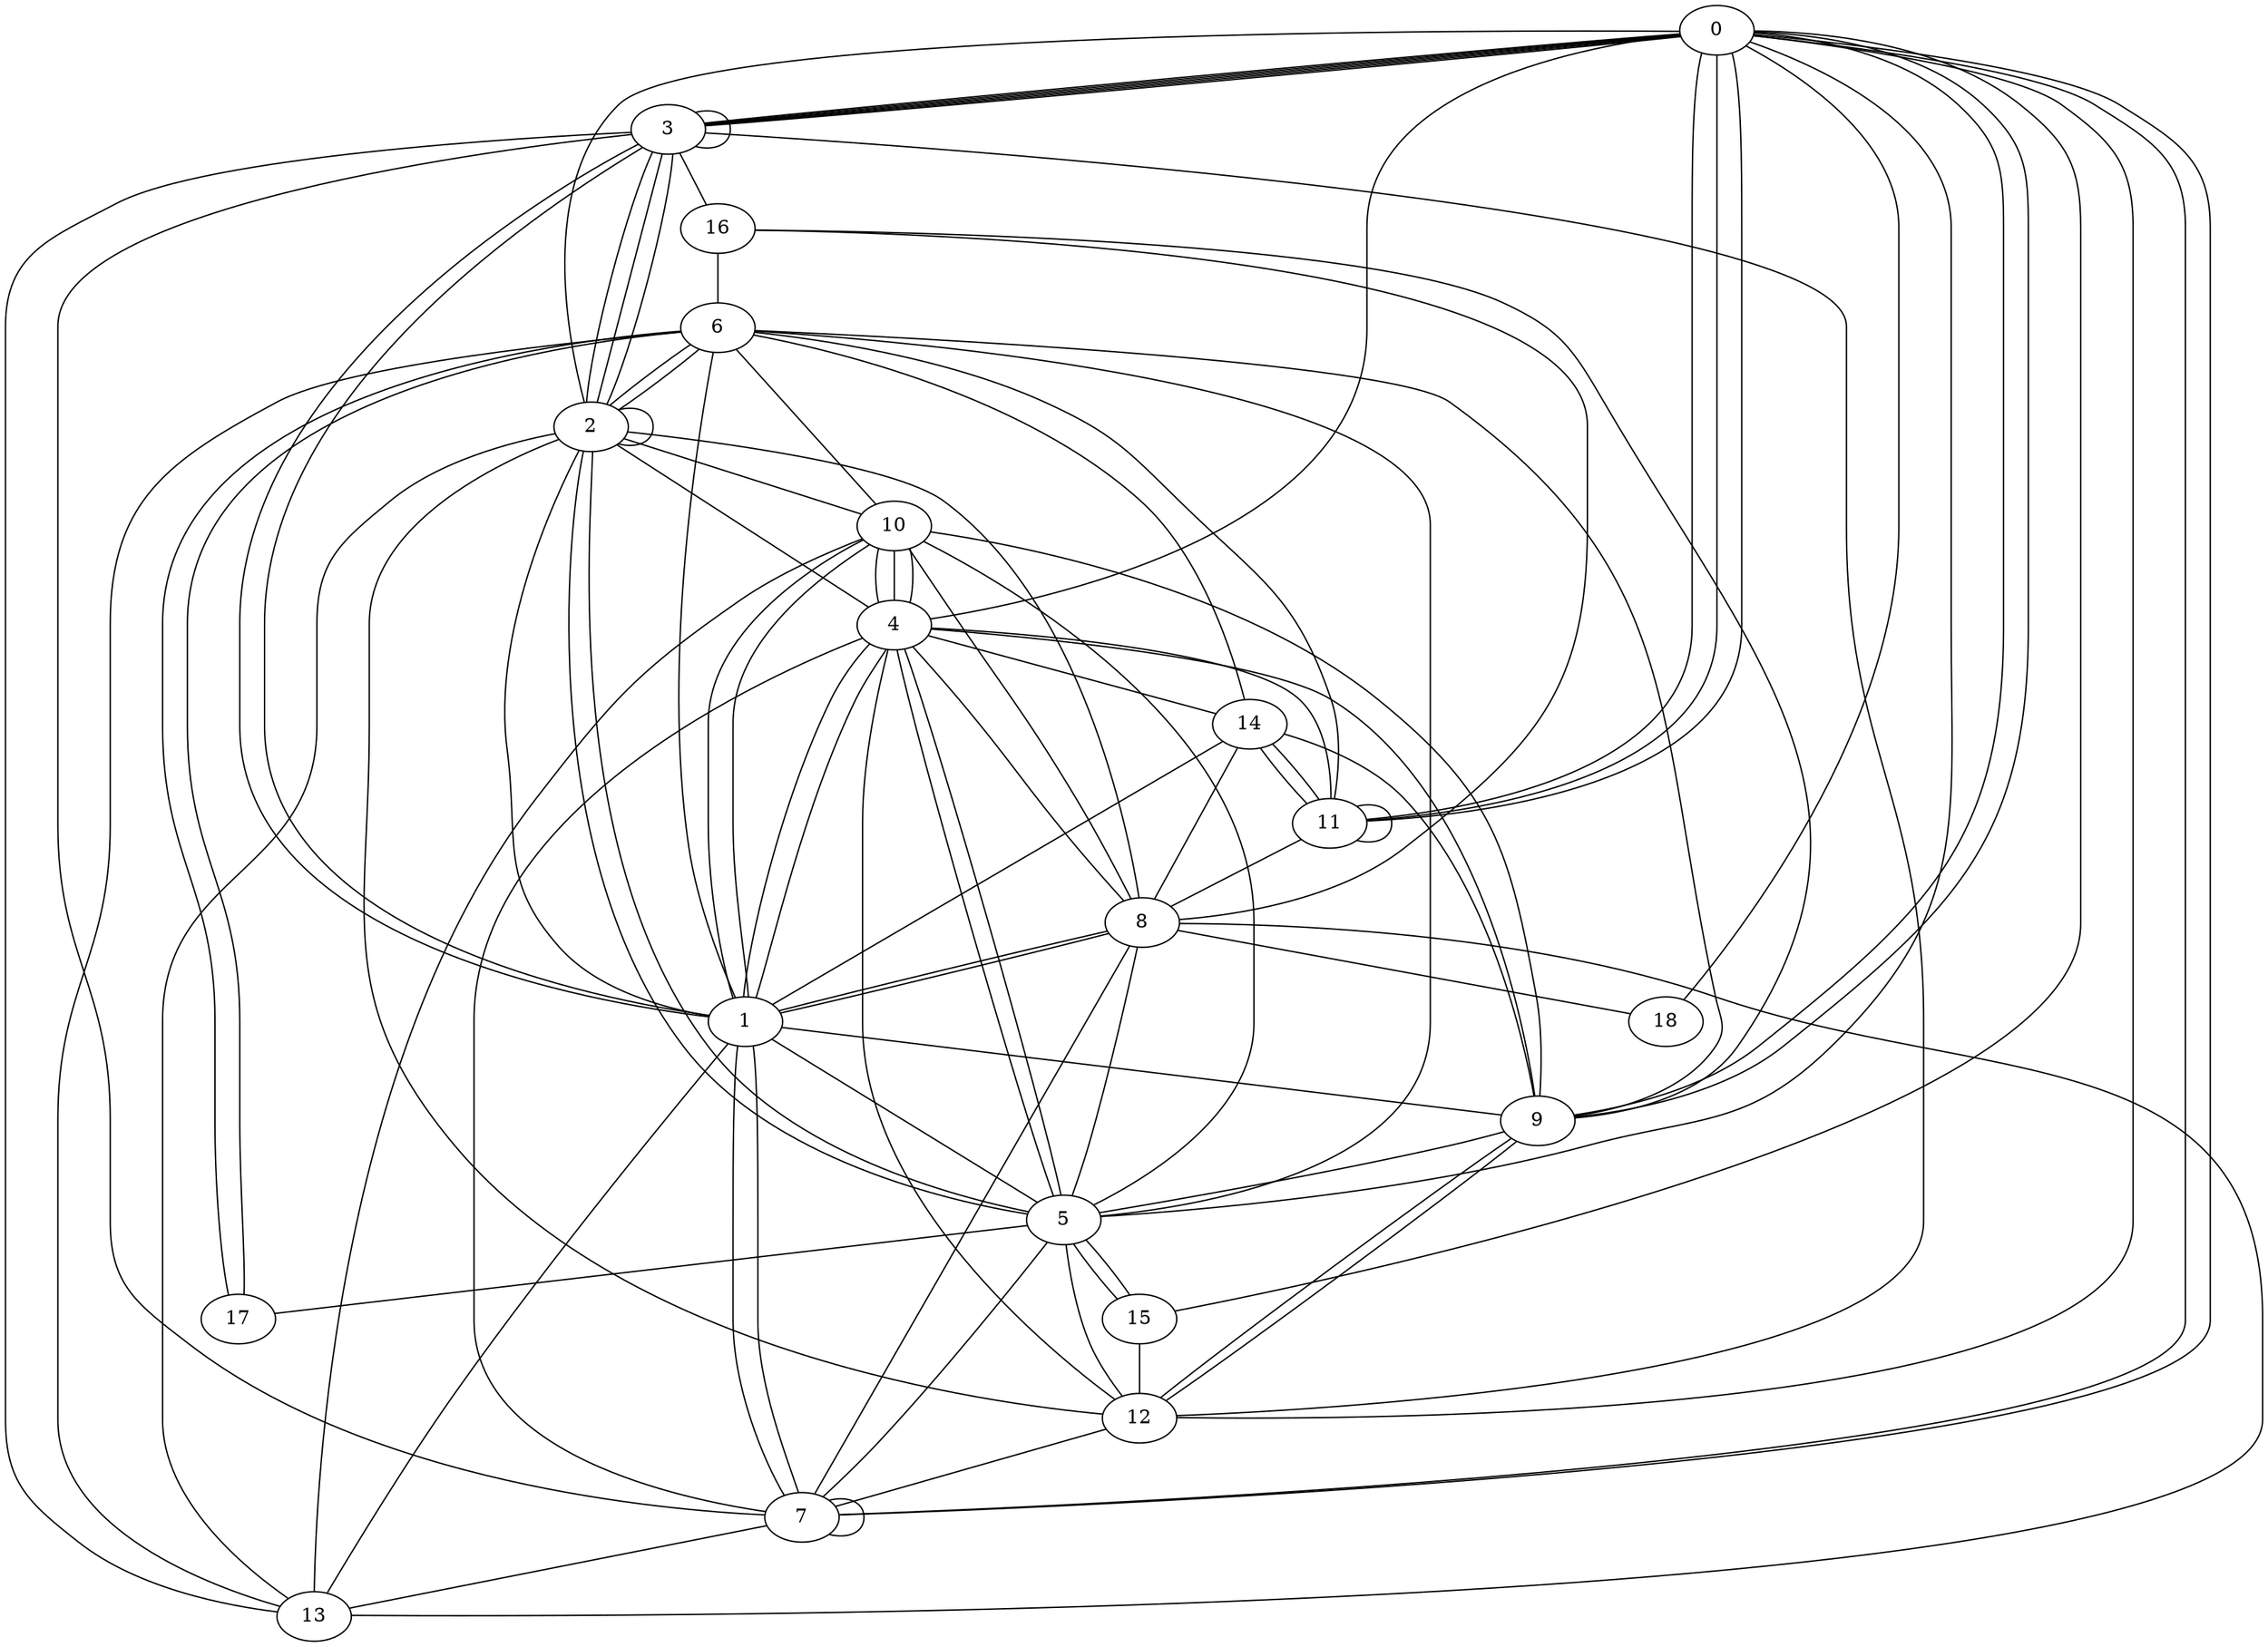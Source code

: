 graph G {
0;
1;
2;
3;
4;
5;
6;
7;
8;
9;
10;
11;
12;
13;
14;
15;
16;
17;
18;
0--11 ;
10--9 ;
5--17 ;
12--4 ;
12--5 ;
7--1 ;
2--3 ;
0--9 ;
2--8 ;
1--10 ;
12--9 ;
7--3 ;
2--0 ;
5--15 ;
7--7 ;
3--3 ;
4--9 ;
4--5 ;
1--7 ;
1--3 ;
8--1 ;
2--2 ;
14--11 ;
8--18 ;
14--11 ;
11--8 ;
11--0 ;
5--7 ;
0--7 ;
4--10 ;
5--0 ;
6--13 ;
4--0 ;
16--6 ;
16--8 ;
5--1 ;
1--4 ;
11--11 ;
14--8 ;
2--6 ;
15--12 ;
2--10 ;
10--6 ;
7--0 ;
4--14 ;
13--1 ;
7--13 ;
6--9 ;
10--13 ;
11--0 ;
13--2 ;
5--2 ;
4--5 ;
1--10 ;
7--8 ;
13--8 ;
8--10 ;
9--12 ;
5--10 ;
0--9 ;
8--4 ;
8--1 ;
7--4 ;
12--2 ;
6--14 ;
1--14 ;
2--3 ;
12--7 ;
3--16 ;
17--6 ;
14--9 ;
4--1 ;
18--0 ;
9--5 ;
17--6 ;
1--9 ;
3--1 ;
13--3 ;
1--6 ;
3--0 ;
0--15 ;
6--5 ;
6--2 ;
5--8 ;
3--0 ;
12--0 ;
5--2 ;
1--2 ;
5--15 ;
3--0 ;
3--2 ;
12--3 ;
3--0 ;
11--6 ;
11--4 ;
4--2 ;
4--10 ;
16--9 ;
0--3 ;
10--4 ;
}
